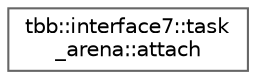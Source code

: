 digraph "类继承关系图"
{
 // LATEX_PDF_SIZE
  bgcolor="transparent";
  edge [fontname=Helvetica,fontsize=10,labelfontname=Helvetica,labelfontsize=10];
  node [fontname=Helvetica,fontsize=10,shape=box,height=0.2,width=0.4];
  rankdir="LR";
  Node0 [id="Node000000",label="tbb::interface7::task\l_arena::attach",height=0.2,width=0.4,color="grey40", fillcolor="white", style="filled",URL="$structtbb_1_1interface7_1_1task__arena_1_1attach.html",tooltip="Tag class used to indicate the \"attaching\" constructor"];
}

